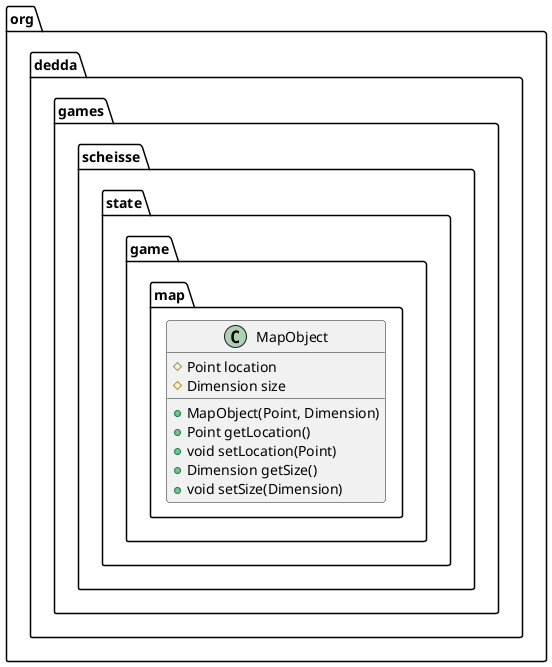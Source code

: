 @startuml
class org.dedda.games.scheisse.state.game.map.MapObject{
    # Point location
    # Dimension size
    + MapObject(Point, Dimension)
    + Point getLocation()
    + void setLocation(Point)
    + Dimension getSize()
    + void setSize(Dimension)
}
@enduml